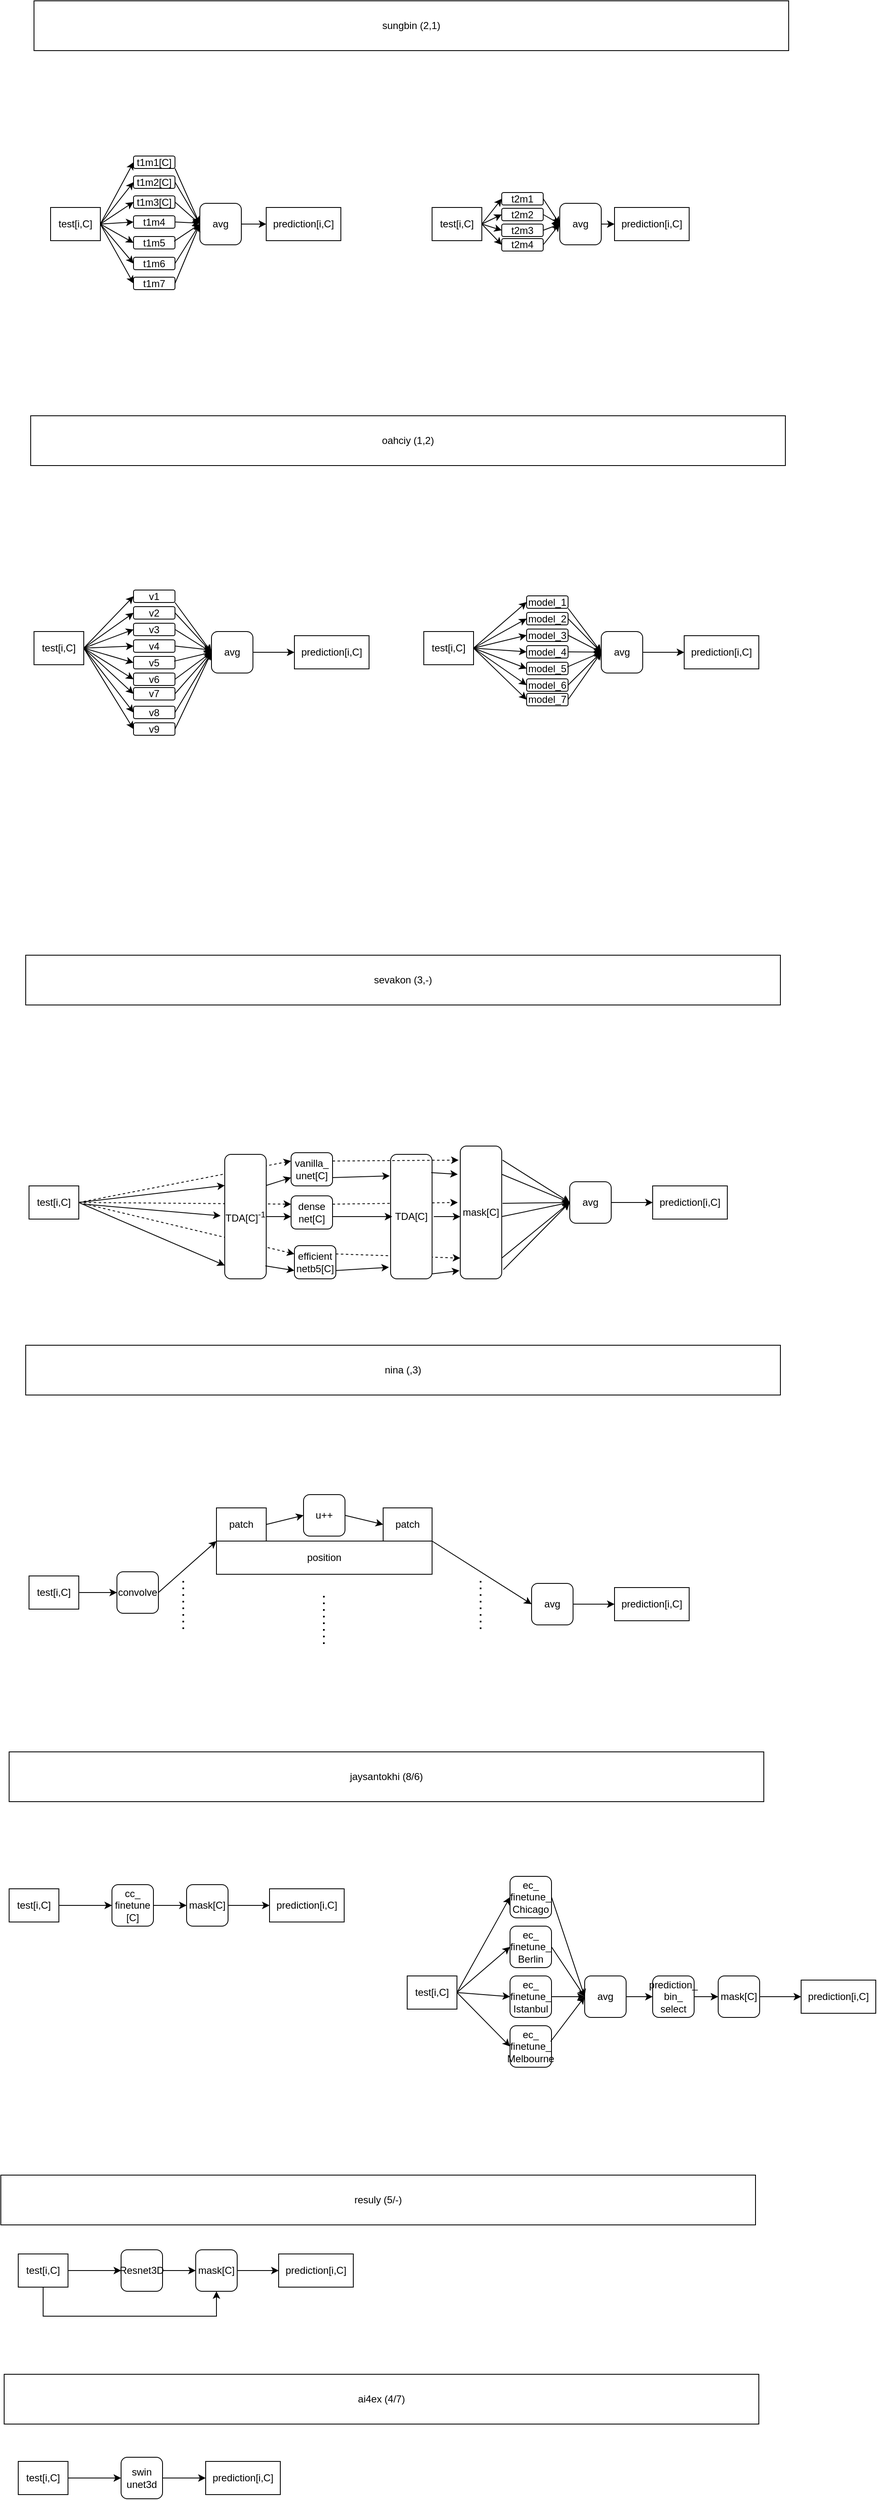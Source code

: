 <mxfile version="16.1.2" type="device"><diagram id="5BqouQvPpsn0IaluX6ma" name="Page-1"><mxGraphModel dx="1102" dy="1025" grid="1" gridSize="10" guides="1" tooltips="1" connect="1" arrows="1" fold="1" page="1" pageScale="1" pageWidth="850" pageHeight="1100" math="0" shadow="0"><root><mxCell id="0"/><mxCell id="1" parent="0"/><mxCell id="-0oneXlIM5gQHr3rt9AP-186" value="" style="endArrow=classic;html=1;rounded=0;entryX=0;entryY=0.5;entryDx=0;entryDy=0;exitX=1;exitY=0.25;exitDx=0;exitDy=0;dashed=1;" parent="1" source="-0oneXlIM5gQHr3rt9AP-117" edge="1"><mxGeometry width="50" height="50" relative="1" as="geometry"><mxPoint x="531.464" y="1508.15" as="sourcePoint"/><mxPoint x="554" y="1555" as="targetPoint"/></mxGeometry></mxCell><mxCell id="-0oneXlIM5gQHr3rt9AP-184" value="" style="endArrow=classic;html=1;rounded=0;exitX=1;exitY=0.25;exitDx=0;exitDy=0;dashed=1;entryX=-0.06;entryY=0.425;entryDx=0;entryDy=0;entryPerimeter=0;" parent="1" source="-0oneXlIM5gQHr3rt9AP-116" edge="1" target="-0oneXlIM5gQHr3rt9AP-176"><mxGeometry width="50" height="50" relative="1" as="geometry"><mxPoint x="532" y="1435" as="sourcePoint"/><mxPoint x="554.0" y="1454.14" as="targetPoint"/></mxGeometry></mxCell><mxCell id="-0oneXlIM5gQHr3rt9AP-1" value="t1m1[C]" style="rounded=1;whiteSpace=wrap;html=1;" parent="1" vertex="1"><mxGeometry x="160" y="227" width="50" height="15" as="geometry"/></mxCell><mxCell id="-0oneXlIM5gQHr3rt9AP-2" value="t1m2[C]" style="rounded=1;whiteSpace=wrap;html=1;" parent="1" vertex="1"><mxGeometry x="160" y="251" width="50" height="15" as="geometry"/></mxCell><mxCell id="-0oneXlIM5gQHr3rt9AP-3" value="t1m3[C]" style="rounded=1;whiteSpace=wrap;html=1;" parent="1" vertex="1"><mxGeometry x="160" y="275" width="50" height="15" as="geometry"/></mxCell><mxCell id="-0oneXlIM5gQHr3rt9AP-4" value="t1m4" style="rounded=1;whiteSpace=wrap;html=1;" parent="1" vertex="1"><mxGeometry x="160" y="299" width="50" height="15" as="geometry"/></mxCell><mxCell id="-0oneXlIM5gQHr3rt9AP-5" value="t1m5" style="rounded=1;whiteSpace=wrap;html=1;" parent="1" vertex="1"><mxGeometry x="160" y="324" width="50" height="15" as="geometry"/></mxCell><mxCell id="-0oneXlIM5gQHr3rt9AP-7" value="t1m6" style="rounded=1;whiteSpace=wrap;html=1;" parent="1" vertex="1"><mxGeometry x="160" y="349" width="50" height="15" as="geometry"/></mxCell><mxCell id="-0oneXlIM5gQHr3rt9AP-8" value="t1m7" style="rounded=1;whiteSpace=wrap;html=1;" parent="1" vertex="1"><mxGeometry x="160" y="373" width="50" height="15" as="geometry"/></mxCell><mxCell id="-0oneXlIM5gQHr3rt9AP-9" value="test[i,C]" style="rounded=0;whiteSpace=wrap;html=1;" parent="1" vertex="1"><mxGeometry x="60" y="289" width="60" height="40" as="geometry"/></mxCell><mxCell id="-0oneXlIM5gQHr3rt9AP-10" value="avg" style="rounded=1;whiteSpace=wrap;html=1;" parent="1" vertex="1"><mxGeometry x="240" y="284" width="50" height="50" as="geometry"/></mxCell><mxCell id="-0oneXlIM5gQHr3rt9AP-11" value="prediction[i,C]" style="rounded=0;whiteSpace=wrap;html=1;" parent="1" vertex="1"><mxGeometry x="320" y="289" width="90" height="40" as="geometry"/></mxCell><mxCell id="-0oneXlIM5gQHr3rt9AP-12" value="" style="endArrow=classic;html=1;rounded=0;entryX=0;entryY=0.5;entryDx=0;entryDy=0;exitX=1;exitY=0.5;exitDx=0;exitDy=0;" parent="1" source="-0oneXlIM5gQHr3rt9AP-9" target="-0oneXlIM5gQHr3rt9AP-1" edge="1"><mxGeometry width="50" height="50" relative="1" as="geometry"><mxPoint x="100" y="310" as="sourcePoint"/><mxPoint x="150" y="130" as="targetPoint"/></mxGeometry></mxCell><mxCell id="-0oneXlIM5gQHr3rt9AP-13" value="" style="endArrow=classic;html=1;rounded=0;entryX=0;entryY=0.5;entryDx=0;entryDy=0;exitX=1;exitY=0.5;exitDx=0;exitDy=0;" parent="1" source="-0oneXlIM5gQHr3rt9AP-9" target="-0oneXlIM5gQHr3rt9AP-2" edge="1"><mxGeometry width="50" height="50" relative="1" as="geometry"><mxPoint x="108" y="300" as="sourcePoint"/><mxPoint x="170" y="145" as="targetPoint"/></mxGeometry></mxCell><mxCell id="-0oneXlIM5gQHr3rt9AP-15" value="" style="endArrow=classic;html=1;rounded=0;exitX=1;exitY=1;exitDx=0;exitDy=0;entryX=0;entryY=0.5;entryDx=0;entryDy=0;" parent="1" source="-0oneXlIM5gQHr3rt9AP-1" target="-0oneXlIM5gQHr3rt9AP-10" edge="1"><mxGeometry width="50" height="50" relative="1" as="geometry"><mxPoint x="106" y="320" as="sourcePoint"/><mxPoint x="170" y="145" as="targetPoint"/></mxGeometry></mxCell><mxCell id="-0oneXlIM5gQHr3rt9AP-16" value="" style="endArrow=classic;html=1;rounded=0;exitX=1;exitY=0.5;exitDx=0;exitDy=0;entryX=0;entryY=0.5;entryDx=0;entryDy=0;" parent="1" source="-0oneXlIM5gQHr3rt9AP-10" target="-0oneXlIM5gQHr3rt9AP-11" edge="1"><mxGeometry width="50" height="50" relative="1" as="geometry"><mxPoint x="212.678" y="162.678" as="sourcePoint"/><mxPoint x="274.847" y="302.155" as="targetPoint"/></mxGeometry></mxCell><mxCell id="-0oneXlIM5gQHr3rt9AP-17" value="" style="endArrow=classic;html=1;rounded=0;entryX=0;entryY=0.5;entryDx=0;entryDy=0;exitX=1;exitY=0.5;exitDx=0;exitDy=0;" parent="1" source="-0oneXlIM5gQHr3rt9AP-9" target="-0oneXlIM5gQHr3rt9AP-3" edge="1"><mxGeometry width="50" height="50" relative="1" as="geometry"><mxPoint x="100" y="310" as="sourcePoint"/><mxPoint x="164" y="269" as="targetPoint"/></mxGeometry></mxCell><mxCell id="-0oneXlIM5gQHr3rt9AP-18" value="" style="endArrow=classic;html=1;rounded=0;entryX=0;entryY=0.5;entryDx=0;entryDy=0;exitX=1;exitY=0.5;exitDx=0;exitDy=0;" parent="1" source="-0oneXlIM5gQHr3rt9AP-9" target="-0oneXlIM5gQHr3rt9AP-4" edge="1"><mxGeometry width="50" height="50" relative="1" as="geometry"><mxPoint x="116" y="330" as="sourcePoint"/><mxPoint x="180" y="215" as="targetPoint"/></mxGeometry></mxCell><mxCell id="-0oneXlIM5gQHr3rt9AP-19" value="" style="endArrow=classic;html=1;rounded=0;entryX=0;entryY=0.5;entryDx=0;entryDy=0;exitX=1;exitY=0.5;exitDx=0;exitDy=0;" parent="1" source="-0oneXlIM5gQHr3rt9AP-9" target="-0oneXlIM5gQHr3rt9AP-5" edge="1"><mxGeometry width="50" height="50" relative="1" as="geometry"><mxPoint x="106" y="320" as="sourcePoint"/><mxPoint x="170" y="325" as="targetPoint"/></mxGeometry></mxCell><mxCell id="-0oneXlIM5gQHr3rt9AP-20" value="t2m1" style="rounded=1;whiteSpace=wrap;html=1;" parent="1" vertex="1"><mxGeometry x="604" y="271" width="50" height="15" as="geometry"/></mxCell><mxCell id="-0oneXlIM5gQHr3rt9AP-21" value="t2m2" style="rounded=1;whiteSpace=wrap;html=1;" parent="1" vertex="1"><mxGeometry x="604" y="290" width="50" height="15" as="geometry"/></mxCell><mxCell id="-0oneXlIM5gQHr3rt9AP-22" value="t2m3" style="rounded=1;whiteSpace=wrap;html=1;" parent="1" vertex="1"><mxGeometry x="604" y="309" width="50" height="15" as="geometry"/></mxCell><mxCell id="-0oneXlIM5gQHr3rt9AP-23" value="t2m4" style="rounded=1;whiteSpace=wrap;html=1;" parent="1" vertex="1"><mxGeometry x="604" y="326.5" width="50" height="15" as="geometry"/></mxCell><mxCell id="-0oneXlIM5gQHr3rt9AP-27" value="test[i,C]" style="rounded=0;whiteSpace=wrap;html=1;" parent="1" vertex="1"><mxGeometry x="520" y="289" width="60" height="40" as="geometry"/></mxCell><mxCell id="-0oneXlIM5gQHr3rt9AP-28" value="avg" style="rounded=1;whiteSpace=wrap;html=1;" parent="1" vertex="1"><mxGeometry x="674" y="284" width="50" height="50" as="geometry"/></mxCell><mxCell id="-0oneXlIM5gQHr3rt9AP-29" value="prediction[i,C]" style="rounded=0;whiteSpace=wrap;html=1;" parent="1" vertex="1"><mxGeometry x="740" y="289" width="90" height="40" as="geometry"/></mxCell><mxCell id="-0oneXlIM5gQHr3rt9AP-30" value="" style="endArrow=classic;html=1;rounded=0;entryX=0;entryY=0.5;entryDx=0;entryDy=0;exitX=1;exitY=0.5;exitDx=0;exitDy=0;" parent="1" source="-0oneXlIM5gQHr3rt9AP-27" target="-0oneXlIM5gQHr3rt9AP-20" edge="1"><mxGeometry width="50" height="50" relative="1" as="geometry"><mxPoint x="544" y="310" as="sourcePoint"/><mxPoint x="594" y="130" as="targetPoint"/></mxGeometry></mxCell><mxCell id="-0oneXlIM5gQHr3rt9AP-31" value="" style="endArrow=classic;html=1;rounded=0;entryX=0;entryY=0.5;entryDx=0;entryDy=0;exitX=1;exitY=0.5;exitDx=0;exitDy=0;" parent="1" source="-0oneXlIM5gQHr3rt9AP-27" target="-0oneXlIM5gQHr3rt9AP-21" edge="1"><mxGeometry width="50" height="50" relative="1" as="geometry"><mxPoint x="552" y="300" as="sourcePoint"/><mxPoint x="614" y="145" as="targetPoint"/></mxGeometry></mxCell><mxCell id="-0oneXlIM5gQHr3rt9AP-32" value="" style="endArrow=classic;html=1;rounded=0;exitX=1;exitY=0.5;exitDx=0;exitDy=0;entryX=0;entryY=0.5;entryDx=0;entryDy=0;" parent="1" source="-0oneXlIM5gQHr3rt9AP-20" target="-0oneXlIM5gQHr3rt9AP-28" edge="1"><mxGeometry width="50" height="50" relative="1" as="geometry"><mxPoint x="550" y="320" as="sourcePoint"/><mxPoint x="614" y="145" as="targetPoint"/></mxGeometry></mxCell><mxCell id="-0oneXlIM5gQHr3rt9AP-33" value="" style="endArrow=classic;html=1;rounded=0;exitX=1;exitY=0.5;exitDx=0;exitDy=0;entryX=0;entryY=0.5;entryDx=0;entryDy=0;" parent="1" source="-0oneXlIM5gQHr3rt9AP-28" target="-0oneXlIM5gQHr3rt9AP-29" edge="1"><mxGeometry width="50" height="50" relative="1" as="geometry"><mxPoint x="656.678" y="162.678" as="sourcePoint"/><mxPoint x="718.847" y="302.155" as="targetPoint"/></mxGeometry></mxCell><mxCell id="-0oneXlIM5gQHr3rt9AP-34" value="" style="endArrow=classic;html=1;rounded=0;entryX=0;entryY=0.5;entryDx=0;entryDy=0;exitX=1;exitY=0.5;exitDx=0;exitDy=0;" parent="1" source="-0oneXlIM5gQHr3rt9AP-27" target="-0oneXlIM5gQHr3rt9AP-22" edge="1"><mxGeometry width="50" height="50" relative="1" as="geometry"><mxPoint x="544" y="310" as="sourcePoint"/><mxPoint x="608" y="269" as="targetPoint"/></mxGeometry></mxCell><mxCell id="-0oneXlIM5gQHr3rt9AP-35" value="" style="endArrow=classic;html=1;rounded=0;entryX=0;entryY=0.5;entryDx=0;entryDy=0;exitX=1;exitY=0.5;exitDx=0;exitDy=0;" parent="1" source="-0oneXlIM5gQHr3rt9AP-27" target="-0oneXlIM5gQHr3rt9AP-23" edge="1"><mxGeometry width="50" height="50" relative="1" as="geometry"><mxPoint x="560" y="330" as="sourcePoint"/><mxPoint x="624" y="215" as="targetPoint"/></mxGeometry></mxCell><mxCell id="-0oneXlIM5gQHr3rt9AP-37" value="" style="endArrow=classic;html=1;rounded=0;exitX=1;exitY=0.5;exitDx=0;exitDy=0;entryX=0;entryY=0.5;entryDx=0;entryDy=0;" parent="1" source="-0oneXlIM5gQHr3rt9AP-2" target="-0oneXlIM5gQHr3rt9AP-10" edge="1"><mxGeometry width="50" height="50" relative="1" as="geometry"><mxPoint x="220" y="200" as="sourcePoint"/><mxPoint x="274.847" y="302.155" as="targetPoint"/></mxGeometry></mxCell><mxCell id="-0oneXlIM5gQHr3rt9AP-40" value="sungbin (2,1)" style="rounded=0;whiteSpace=wrap;html=1;" parent="1" vertex="1"><mxGeometry x="40" y="40" width="910" height="60" as="geometry"/></mxCell><mxCell id="-0oneXlIM5gQHr3rt9AP-41" value="oahciy (1,2)" style="rounded=0;whiteSpace=wrap;html=1;" parent="1" vertex="1"><mxGeometry x="36" y="540" width="910" height="60" as="geometry"/></mxCell><mxCell id="-0oneXlIM5gQHr3rt9AP-42" value="" style="endArrow=classic;html=1;rounded=0;exitX=1;exitY=0.5;exitDx=0;exitDy=0;entryX=0;entryY=0.5;entryDx=0;entryDy=0;" parent="1" source="-0oneXlIM5gQHr3rt9AP-3" target="-0oneXlIM5gQHr3rt9AP-10" edge="1"><mxGeometry width="50" height="50" relative="1" as="geometry"><mxPoint x="220" y="205" as="sourcePoint"/><mxPoint x="260" y="325" as="targetPoint"/></mxGeometry></mxCell><mxCell id="-0oneXlIM5gQHr3rt9AP-43" value="" style="endArrow=classic;html=1;rounded=0;exitX=1;exitY=0.5;exitDx=0;exitDy=0;" parent="1" source="-0oneXlIM5gQHr3rt9AP-4" target="-0oneXlIM5gQHr3rt9AP-10" edge="1"><mxGeometry width="50" height="50" relative="1" as="geometry"><mxPoint x="220" y="265" as="sourcePoint"/><mxPoint x="257" y="318" as="targetPoint"/></mxGeometry></mxCell><mxCell id="-0oneXlIM5gQHr3rt9AP-44" value="" style="endArrow=classic;html=1;rounded=0;exitX=0.98;exitY=0.38;exitDx=0;exitDy=0;exitPerimeter=0;entryX=0;entryY=0.5;entryDx=0;entryDy=0;" parent="1" source="-0oneXlIM5gQHr3rt9AP-5" target="-0oneXlIM5gQHr3rt9AP-10" edge="1"><mxGeometry width="50" height="50" relative="1" as="geometry"><mxPoint x="220" y="325" as="sourcePoint"/><mxPoint x="260" y="325" as="targetPoint"/></mxGeometry></mxCell><mxCell id="-0oneXlIM5gQHr3rt9AP-45" value="" style="endArrow=classic;html=1;rounded=0;exitX=1;exitY=0.5;exitDx=0;exitDy=0;entryX=0;entryY=0.5;entryDx=0;entryDy=0;" parent="1" source="-0oneXlIM5gQHr3rt9AP-7" target="-0oneXlIM5gQHr3rt9AP-10" edge="1"><mxGeometry width="50" height="50" relative="1" as="geometry"><mxPoint x="219" y="379" as="sourcePoint"/><mxPoint x="260" y="325" as="targetPoint"/></mxGeometry></mxCell><mxCell id="-0oneXlIM5gQHr3rt9AP-46" value="" style="endArrow=classic;html=1;rounded=0;exitX=1;exitY=0.5;exitDx=0;exitDy=0;entryX=0;entryY=0.5;entryDx=0;entryDy=0;" parent="1" source="-0oneXlIM5gQHr3rt9AP-8" target="-0oneXlIM5gQHr3rt9AP-10" edge="1"><mxGeometry width="50" height="50" relative="1" as="geometry"><mxPoint x="220" y="445" as="sourcePoint"/><mxPoint x="260" y="325" as="targetPoint"/></mxGeometry></mxCell><mxCell id="-0oneXlIM5gQHr3rt9AP-47" value="" style="endArrow=classic;html=1;rounded=0;exitX=1;exitY=0.5;exitDx=0;exitDy=0;entryX=0;entryY=0.5;entryDx=0;entryDy=0;" parent="1" source="-0oneXlIM5gQHr3rt9AP-23" target="-0oneXlIM5gQHr3rt9AP-28" edge="1"><mxGeometry width="50" height="50" relative="1" as="geometry"><mxPoint x="220" y="505" as="sourcePoint"/><mxPoint x="260" y="325" as="targetPoint"/></mxGeometry></mxCell><mxCell id="-0oneXlIM5gQHr3rt9AP-48" value="" style="endArrow=classic;html=1;rounded=0;exitX=1;exitY=0.5;exitDx=0;exitDy=0;entryX=0;entryY=0.5;entryDx=0;entryDy=0;" parent="1" source="-0oneXlIM5gQHr3rt9AP-22" target="-0oneXlIM5gQHr3rt9AP-28" edge="1"><mxGeometry width="50" height="50" relative="1" as="geometry"><mxPoint x="664" y="325" as="sourcePoint"/><mxPoint x="704" y="325" as="targetPoint"/></mxGeometry></mxCell><mxCell id="-0oneXlIM5gQHr3rt9AP-49" value="" style="endArrow=classic;html=1;rounded=0;exitX=1;exitY=0.5;exitDx=0;exitDy=0;entryX=0;entryY=0.5;entryDx=0;entryDy=0;" parent="1" source="-0oneXlIM5gQHr3rt9AP-21" target="-0oneXlIM5gQHr3rt9AP-28" edge="1"><mxGeometry width="50" height="50" relative="1" as="geometry"><mxPoint x="656.678" y="162.678" as="sourcePoint"/><mxPoint x="704" y="325" as="targetPoint"/></mxGeometry></mxCell><mxCell id="-0oneXlIM5gQHr3rt9AP-50" value="" style="endArrow=classic;html=1;rounded=0;entryX=0;entryY=0.5;entryDx=0;entryDy=0;exitX=1;exitY=0.5;exitDx=0;exitDy=0;" parent="1" source="-0oneXlIM5gQHr3rt9AP-9" target="-0oneXlIM5gQHr3rt9AP-7" edge="1"><mxGeometry width="50" height="50" relative="1" as="geometry"><mxPoint x="106" y="320" as="sourcePoint"/><mxPoint x="170" y="385" as="targetPoint"/></mxGeometry></mxCell><mxCell id="-0oneXlIM5gQHr3rt9AP-51" value="" style="endArrow=classic;html=1;rounded=0;entryX=0;entryY=0.5;entryDx=0;entryDy=0;exitX=1;exitY=0.5;exitDx=0;exitDy=0;" parent="1" source="-0oneXlIM5gQHr3rt9AP-9" target="-0oneXlIM5gQHr3rt9AP-8" edge="1"><mxGeometry width="50" height="50" relative="1" as="geometry"><mxPoint x="106" y="320" as="sourcePoint"/><mxPoint x="170" y="445" as="targetPoint"/></mxGeometry></mxCell><mxCell id="-0oneXlIM5gQHr3rt9AP-52" value="v1" style="rounded=1;whiteSpace=wrap;html=1;" parent="1" vertex="1"><mxGeometry x="160" y="750" width="50" height="15" as="geometry"/></mxCell><mxCell id="-0oneXlIM5gQHr3rt9AP-53" value="v2" style="rounded=1;whiteSpace=wrap;html=1;" parent="1" vertex="1"><mxGeometry x="160" y="770" width="50" height="15" as="geometry"/></mxCell><mxCell id="-0oneXlIM5gQHr3rt9AP-54" value="v3" style="rounded=1;whiteSpace=wrap;html=1;" parent="1" vertex="1"><mxGeometry x="160" y="790" width="50" height="15" as="geometry"/></mxCell><mxCell id="-0oneXlIM5gQHr3rt9AP-55" value="v4" style="rounded=1;whiteSpace=wrap;html=1;" parent="1" vertex="1"><mxGeometry x="160" y="810" width="50" height="15" as="geometry"/></mxCell><mxCell id="-0oneXlIM5gQHr3rt9AP-56" value="v5" style="rounded=1;whiteSpace=wrap;html=1;" parent="1" vertex="1"><mxGeometry x="160" y="830" width="50" height="15" as="geometry"/></mxCell><mxCell id="-0oneXlIM5gQHr3rt9AP-57" value="v6" style="rounded=1;whiteSpace=wrap;html=1;" parent="1" vertex="1"><mxGeometry x="160" y="850" width="50" height="15" as="geometry"/></mxCell><mxCell id="-0oneXlIM5gQHr3rt9AP-58" value="v7" style="rounded=1;whiteSpace=wrap;html=1;" parent="1" vertex="1"><mxGeometry x="160" y="867.5" width="50" height="15" as="geometry"/></mxCell><mxCell id="-0oneXlIM5gQHr3rt9AP-59" value="test[i,C]" style="rounded=0;whiteSpace=wrap;html=1;" parent="1" vertex="1"><mxGeometry x="40" y="800" width="60" height="40" as="geometry"/></mxCell><mxCell id="-0oneXlIM5gQHr3rt9AP-60" value="avg" style="rounded=1;whiteSpace=wrap;html=1;" parent="1" vertex="1"><mxGeometry x="254" y="800" width="50" height="50" as="geometry"/></mxCell><mxCell id="-0oneXlIM5gQHr3rt9AP-61" value="prediction[i,C]" style="rounded=0;whiteSpace=wrap;html=1;" parent="1" vertex="1"><mxGeometry x="354" y="805" width="90" height="40" as="geometry"/></mxCell><mxCell id="-0oneXlIM5gQHr3rt9AP-62" value="" style="endArrow=classic;html=1;rounded=0;entryX=0;entryY=0.5;entryDx=0;entryDy=0;exitX=1;exitY=0.5;exitDx=0;exitDy=0;" parent="1" source="-0oneXlIM5gQHr3rt9AP-59" target="-0oneXlIM5gQHr3rt9AP-52" edge="1"><mxGeometry width="50" height="50" relative="1" as="geometry"><mxPoint x="104" y="820" as="sourcePoint"/><mxPoint x="154" y="640" as="targetPoint"/></mxGeometry></mxCell><mxCell id="-0oneXlIM5gQHr3rt9AP-63" value="" style="endArrow=classic;html=1;rounded=0;entryX=0;entryY=0.5;entryDx=0;entryDy=0;exitX=1;exitY=0.5;exitDx=0;exitDy=0;" parent="1" source="-0oneXlIM5gQHr3rt9AP-59" target="-0oneXlIM5gQHr3rt9AP-53" edge="1"><mxGeometry width="50" height="50" relative="1" as="geometry"><mxPoint x="112" y="810" as="sourcePoint"/><mxPoint x="174" y="655" as="targetPoint"/></mxGeometry></mxCell><mxCell id="-0oneXlIM5gQHr3rt9AP-64" value="" style="endArrow=classic;html=1;rounded=0;exitX=1;exitY=1;exitDx=0;exitDy=0;entryX=0;entryY=0.5;entryDx=0;entryDy=0;" parent="1" source="-0oneXlIM5gQHr3rt9AP-52" target="-0oneXlIM5gQHr3rt9AP-60" edge="1"><mxGeometry width="50" height="50" relative="1" as="geometry"><mxPoint x="110" y="830" as="sourcePoint"/><mxPoint x="174" y="655" as="targetPoint"/></mxGeometry></mxCell><mxCell id="-0oneXlIM5gQHr3rt9AP-65" value="" style="endArrow=classic;html=1;rounded=0;exitX=1;exitY=0.5;exitDx=0;exitDy=0;entryX=0;entryY=0.5;entryDx=0;entryDy=0;" parent="1" source="-0oneXlIM5gQHr3rt9AP-60" target="-0oneXlIM5gQHr3rt9AP-61" edge="1"><mxGeometry width="50" height="50" relative="1" as="geometry"><mxPoint x="216.678" y="672.678" as="sourcePoint"/><mxPoint x="278.847" y="812.155" as="targetPoint"/></mxGeometry></mxCell><mxCell id="-0oneXlIM5gQHr3rt9AP-66" value="" style="endArrow=classic;html=1;rounded=0;entryX=0;entryY=0.5;entryDx=0;entryDy=0;exitX=1;exitY=0.5;exitDx=0;exitDy=0;" parent="1" source="-0oneXlIM5gQHr3rt9AP-59" target="-0oneXlIM5gQHr3rt9AP-54" edge="1"><mxGeometry width="50" height="50" relative="1" as="geometry"><mxPoint x="104" y="820" as="sourcePoint"/><mxPoint x="168" y="779" as="targetPoint"/></mxGeometry></mxCell><mxCell id="-0oneXlIM5gQHr3rt9AP-67" value="" style="endArrow=classic;html=1;rounded=0;entryX=0;entryY=0.5;entryDx=0;entryDy=0;exitX=1;exitY=0.5;exitDx=0;exitDy=0;" parent="1" source="-0oneXlIM5gQHr3rt9AP-59" target="-0oneXlIM5gQHr3rt9AP-55" edge="1"><mxGeometry width="50" height="50" relative="1" as="geometry"><mxPoint x="120" y="840" as="sourcePoint"/><mxPoint x="184" y="725" as="targetPoint"/></mxGeometry></mxCell><mxCell id="-0oneXlIM5gQHr3rt9AP-68" value="" style="endArrow=classic;html=1;rounded=0;entryX=0;entryY=0.5;entryDx=0;entryDy=0;exitX=1;exitY=0.5;exitDx=0;exitDy=0;" parent="1" source="-0oneXlIM5gQHr3rt9AP-59" target="-0oneXlIM5gQHr3rt9AP-56" edge="1"><mxGeometry width="50" height="50" relative="1" as="geometry"><mxPoint x="110" y="830" as="sourcePoint"/><mxPoint x="174" y="835" as="targetPoint"/></mxGeometry></mxCell><mxCell id="-0oneXlIM5gQHr3rt9AP-69" value="" style="endArrow=classic;html=1;rounded=0;exitX=1;exitY=0.5;exitDx=0;exitDy=0;entryX=0;entryY=0.5;entryDx=0;entryDy=0;" parent="1" source="-0oneXlIM5gQHr3rt9AP-53" target="-0oneXlIM5gQHr3rt9AP-60" edge="1"><mxGeometry width="50" height="50" relative="1" as="geometry"><mxPoint x="224" y="710" as="sourcePoint"/><mxPoint x="278.847" y="812.155" as="targetPoint"/></mxGeometry></mxCell><mxCell id="-0oneXlIM5gQHr3rt9AP-70" value="" style="endArrow=classic;html=1;rounded=0;exitX=1;exitY=0.5;exitDx=0;exitDy=0;entryX=0;entryY=0.5;entryDx=0;entryDy=0;" parent="1" source="-0oneXlIM5gQHr3rt9AP-54" target="-0oneXlIM5gQHr3rt9AP-60" edge="1"><mxGeometry width="50" height="50" relative="1" as="geometry"><mxPoint x="224" y="715" as="sourcePoint"/><mxPoint x="264" y="835" as="targetPoint"/></mxGeometry></mxCell><mxCell id="-0oneXlIM5gQHr3rt9AP-71" value="" style="endArrow=classic;html=1;rounded=0;exitX=1;exitY=0.5;exitDx=0;exitDy=0;" parent="1" source="-0oneXlIM5gQHr3rt9AP-55" target="-0oneXlIM5gQHr3rt9AP-60" edge="1"><mxGeometry width="50" height="50" relative="1" as="geometry"><mxPoint x="224" y="775" as="sourcePoint"/><mxPoint x="261" y="828" as="targetPoint"/></mxGeometry></mxCell><mxCell id="-0oneXlIM5gQHr3rt9AP-72" value="" style="endArrow=classic;html=1;rounded=0;exitX=0.98;exitY=0.38;exitDx=0;exitDy=0;exitPerimeter=0;entryX=0;entryY=0.5;entryDx=0;entryDy=0;" parent="1" source="-0oneXlIM5gQHr3rt9AP-56" target="-0oneXlIM5gQHr3rt9AP-60" edge="1"><mxGeometry width="50" height="50" relative="1" as="geometry"><mxPoint x="224" y="835" as="sourcePoint"/><mxPoint x="264" y="835" as="targetPoint"/></mxGeometry></mxCell><mxCell id="-0oneXlIM5gQHr3rt9AP-73" value="" style="endArrow=classic;html=1;rounded=0;exitX=1;exitY=0.5;exitDx=0;exitDy=0;entryX=0;entryY=0.5;entryDx=0;entryDy=0;" parent="1" source="-0oneXlIM5gQHr3rt9AP-57" target="-0oneXlIM5gQHr3rt9AP-60" edge="1"><mxGeometry width="50" height="50" relative="1" as="geometry"><mxPoint x="223" y="889" as="sourcePoint"/><mxPoint x="264" y="835" as="targetPoint"/></mxGeometry></mxCell><mxCell id="-0oneXlIM5gQHr3rt9AP-74" value="" style="endArrow=classic;html=1;rounded=0;exitX=1;exitY=0.5;exitDx=0;exitDy=0;entryX=0;entryY=0.5;entryDx=0;entryDy=0;" parent="1" source="-0oneXlIM5gQHr3rt9AP-58" target="-0oneXlIM5gQHr3rt9AP-60" edge="1"><mxGeometry width="50" height="50" relative="1" as="geometry"><mxPoint x="224" y="955" as="sourcePoint"/><mxPoint x="264" y="835" as="targetPoint"/></mxGeometry></mxCell><mxCell id="-0oneXlIM5gQHr3rt9AP-75" value="" style="endArrow=classic;html=1;rounded=0;entryX=0;entryY=0.5;entryDx=0;entryDy=0;exitX=1;exitY=0.5;exitDx=0;exitDy=0;" parent="1" source="-0oneXlIM5gQHr3rt9AP-59" target="-0oneXlIM5gQHr3rt9AP-57" edge="1"><mxGeometry width="50" height="50" relative="1" as="geometry"><mxPoint x="110" y="830" as="sourcePoint"/><mxPoint x="174" y="895" as="targetPoint"/></mxGeometry></mxCell><mxCell id="-0oneXlIM5gQHr3rt9AP-76" value="" style="endArrow=classic;html=1;rounded=0;entryX=0;entryY=0.5;entryDx=0;entryDy=0;exitX=1;exitY=0.5;exitDx=0;exitDy=0;" parent="1" source="-0oneXlIM5gQHr3rt9AP-59" target="-0oneXlIM5gQHr3rt9AP-58" edge="1"><mxGeometry width="50" height="50" relative="1" as="geometry"><mxPoint x="110" y="830" as="sourcePoint"/><mxPoint x="174" y="955" as="targetPoint"/></mxGeometry></mxCell><mxCell id="-0oneXlIM5gQHr3rt9AP-77" value="v8" style="rounded=1;whiteSpace=wrap;html=1;" parent="1" vertex="1"><mxGeometry x="160" y="890" width="50" height="15" as="geometry"/></mxCell><mxCell id="-0oneXlIM5gQHr3rt9AP-78" value="v9" style="rounded=1;whiteSpace=wrap;html=1;" parent="1" vertex="1"><mxGeometry x="160" y="910" width="50" height="15" as="geometry"/></mxCell><mxCell id="-0oneXlIM5gQHr3rt9AP-79" value="" style="endArrow=classic;html=1;rounded=0;exitX=1;exitY=0.5;exitDx=0;exitDy=0;entryX=0;entryY=0.5;entryDx=0;entryDy=0;" parent="1" source="-0oneXlIM5gQHr3rt9AP-77" target="-0oneXlIM5gQHr3rt9AP-60" edge="1"><mxGeometry width="50" height="50" relative="1" as="geometry"><mxPoint x="223" y="1009" as="sourcePoint"/><mxPoint x="254" y="945" as="targetPoint"/></mxGeometry></mxCell><mxCell id="-0oneXlIM5gQHr3rt9AP-80" value="" style="endArrow=classic;html=1;rounded=0;exitX=1;exitY=0.5;exitDx=0;exitDy=0;entryX=0;entryY=0.5;entryDx=0;entryDy=0;" parent="1" source="-0oneXlIM5gQHr3rt9AP-78" target="-0oneXlIM5gQHr3rt9AP-60" edge="1"><mxGeometry width="50" height="50" relative="1" as="geometry"><mxPoint x="224" y="1075" as="sourcePoint"/><mxPoint x="254" y="945" as="targetPoint"/></mxGeometry></mxCell><mxCell id="-0oneXlIM5gQHr3rt9AP-81" value="" style="endArrow=classic;html=1;rounded=0;entryX=0;entryY=0.5;entryDx=0;entryDy=0;exitX=1;exitY=0.5;exitDx=0;exitDy=0;" parent="1" source="-0oneXlIM5gQHr3rt9AP-59" target="-0oneXlIM5gQHr3rt9AP-77" edge="1"><mxGeometry width="50" height="50" relative="1" as="geometry"><mxPoint x="100" y="940" as="sourcePoint"/><mxPoint x="174" y="1015" as="targetPoint"/></mxGeometry></mxCell><mxCell id="-0oneXlIM5gQHr3rt9AP-82" value="" style="endArrow=classic;html=1;rounded=0;entryX=0;entryY=0.5;entryDx=0;entryDy=0;exitX=1;exitY=0.5;exitDx=0;exitDy=0;" parent="1" source="-0oneXlIM5gQHr3rt9AP-59" target="-0oneXlIM5gQHr3rt9AP-78" edge="1"><mxGeometry width="50" height="50" relative="1" as="geometry"><mxPoint x="100" y="940" as="sourcePoint"/><mxPoint x="174" y="1075" as="targetPoint"/></mxGeometry></mxCell><mxCell id="-0oneXlIM5gQHr3rt9AP-83" value="model_1" style="rounded=1;whiteSpace=wrap;html=1;" parent="1" vertex="1"><mxGeometry x="634" y="757" width="50" height="15" as="geometry"/></mxCell><mxCell id="-0oneXlIM5gQHr3rt9AP-84" value="model_2" style="rounded=1;whiteSpace=wrap;html=1;" parent="1" vertex="1"><mxGeometry x="634" y="777" width="50" height="15" as="geometry"/></mxCell><mxCell id="-0oneXlIM5gQHr3rt9AP-85" value="model_3" style="rounded=1;whiteSpace=wrap;html=1;" parent="1" vertex="1"><mxGeometry x="634" y="797" width="50" height="15" as="geometry"/></mxCell><mxCell id="-0oneXlIM5gQHr3rt9AP-86" value="model_4" style="rounded=1;whiteSpace=wrap;html=1;" parent="1" vertex="1"><mxGeometry x="634" y="817" width="50" height="15" as="geometry"/></mxCell><mxCell id="-0oneXlIM5gQHr3rt9AP-87" value="model_5" style="rounded=1;whiteSpace=wrap;html=1;" parent="1" vertex="1"><mxGeometry x="634" y="837" width="50" height="15" as="geometry"/></mxCell><mxCell id="-0oneXlIM5gQHr3rt9AP-88" value="model_6" style="rounded=1;whiteSpace=wrap;html=1;" parent="1" vertex="1"><mxGeometry x="634" y="857" width="50" height="15" as="geometry"/></mxCell><mxCell id="-0oneXlIM5gQHr3rt9AP-89" value="model_7" style="rounded=1;whiteSpace=wrap;html=1;" parent="1" vertex="1"><mxGeometry x="634" y="874.5" width="50" height="15" as="geometry"/></mxCell><mxCell id="-0oneXlIM5gQHr3rt9AP-90" value="test[i,C]" style="rounded=0;whiteSpace=wrap;html=1;" parent="1" vertex="1"><mxGeometry x="510" y="800" width="60" height="40" as="geometry"/></mxCell><mxCell id="-0oneXlIM5gQHr3rt9AP-91" value="avg" style="rounded=1;whiteSpace=wrap;html=1;" parent="1" vertex="1"><mxGeometry x="724" y="800" width="50" height="50" as="geometry"/></mxCell><mxCell id="-0oneXlIM5gQHr3rt9AP-92" value="prediction[i,C]" style="rounded=0;whiteSpace=wrap;html=1;" parent="1" vertex="1"><mxGeometry x="824" y="805" width="90" height="40" as="geometry"/></mxCell><mxCell id="-0oneXlIM5gQHr3rt9AP-93" value="" style="endArrow=classic;html=1;rounded=0;entryX=0;entryY=0.5;entryDx=0;entryDy=0;exitX=1;exitY=0.5;exitDx=0;exitDy=0;" parent="1" source="-0oneXlIM5gQHr3rt9AP-90" target="-0oneXlIM5gQHr3rt9AP-83" edge="1"><mxGeometry width="50" height="50" relative="1" as="geometry"><mxPoint x="574" y="820" as="sourcePoint"/><mxPoint x="624" y="640" as="targetPoint"/></mxGeometry></mxCell><mxCell id="-0oneXlIM5gQHr3rt9AP-94" value="" style="endArrow=classic;html=1;rounded=0;entryX=0;entryY=0.5;entryDx=0;entryDy=0;exitX=1;exitY=0.5;exitDx=0;exitDy=0;" parent="1" source="-0oneXlIM5gQHr3rt9AP-90" target="-0oneXlIM5gQHr3rt9AP-84" edge="1"><mxGeometry width="50" height="50" relative="1" as="geometry"><mxPoint x="582" y="810" as="sourcePoint"/><mxPoint x="644" y="655" as="targetPoint"/></mxGeometry></mxCell><mxCell id="-0oneXlIM5gQHr3rt9AP-95" value="" style="endArrow=classic;html=1;rounded=0;exitX=1;exitY=1;exitDx=0;exitDy=0;entryX=0;entryY=0.5;entryDx=0;entryDy=0;" parent="1" source="-0oneXlIM5gQHr3rt9AP-83" target="-0oneXlIM5gQHr3rt9AP-91" edge="1"><mxGeometry width="50" height="50" relative="1" as="geometry"><mxPoint x="580" y="830" as="sourcePoint"/><mxPoint x="644" y="655" as="targetPoint"/></mxGeometry></mxCell><mxCell id="-0oneXlIM5gQHr3rt9AP-96" value="" style="endArrow=classic;html=1;rounded=0;exitX=1;exitY=0.5;exitDx=0;exitDy=0;entryX=0;entryY=0.5;entryDx=0;entryDy=0;" parent="1" source="-0oneXlIM5gQHr3rt9AP-91" target="-0oneXlIM5gQHr3rt9AP-92" edge="1"><mxGeometry width="50" height="50" relative="1" as="geometry"><mxPoint x="686.678" y="672.678" as="sourcePoint"/><mxPoint x="748.847" y="812.155" as="targetPoint"/></mxGeometry></mxCell><mxCell id="-0oneXlIM5gQHr3rt9AP-97" value="" style="endArrow=classic;html=1;rounded=0;entryX=0;entryY=0.5;entryDx=0;entryDy=0;exitX=1;exitY=0.5;exitDx=0;exitDy=0;" parent="1" source="-0oneXlIM5gQHr3rt9AP-90" target="-0oneXlIM5gQHr3rt9AP-85" edge="1"><mxGeometry width="50" height="50" relative="1" as="geometry"><mxPoint x="574" y="820" as="sourcePoint"/><mxPoint x="638" y="779" as="targetPoint"/></mxGeometry></mxCell><mxCell id="-0oneXlIM5gQHr3rt9AP-98" value="" style="endArrow=classic;html=1;rounded=0;entryX=0;entryY=0.5;entryDx=0;entryDy=0;exitX=1;exitY=0.5;exitDx=0;exitDy=0;" parent="1" source="-0oneXlIM5gQHr3rt9AP-90" target="-0oneXlIM5gQHr3rt9AP-86" edge="1"><mxGeometry width="50" height="50" relative="1" as="geometry"><mxPoint x="590" y="840" as="sourcePoint"/><mxPoint x="654" y="725" as="targetPoint"/></mxGeometry></mxCell><mxCell id="-0oneXlIM5gQHr3rt9AP-99" value="" style="endArrow=classic;html=1;rounded=0;entryX=0;entryY=0.5;entryDx=0;entryDy=0;exitX=1;exitY=0.5;exitDx=0;exitDy=0;" parent="1" source="-0oneXlIM5gQHr3rt9AP-90" target="-0oneXlIM5gQHr3rt9AP-87" edge="1"><mxGeometry width="50" height="50" relative="1" as="geometry"><mxPoint x="580" y="830" as="sourcePoint"/><mxPoint x="644" y="835" as="targetPoint"/></mxGeometry></mxCell><mxCell id="-0oneXlIM5gQHr3rt9AP-100" value="" style="endArrow=classic;html=1;rounded=0;exitX=1;exitY=0.5;exitDx=0;exitDy=0;entryX=0;entryY=0.5;entryDx=0;entryDy=0;" parent="1" source="-0oneXlIM5gQHr3rt9AP-84" target="-0oneXlIM5gQHr3rt9AP-91" edge="1"><mxGeometry width="50" height="50" relative="1" as="geometry"><mxPoint x="694" y="710" as="sourcePoint"/><mxPoint x="748.847" y="812.155" as="targetPoint"/></mxGeometry></mxCell><mxCell id="-0oneXlIM5gQHr3rt9AP-101" value="" style="endArrow=classic;html=1;rounded=0;exitX=1;exitY=0.5;exitDx=0;exitDy=0;entryX=0;entryY=0.5;entryDx=0;entryDy=0;" parent="1" source="-0oneXlIM5gQHr3rt9AP-85" target="-0oneXlIM5gQHr3rt9AP-91" edge="1"><mxGeometry width="50" height="50" relative="1" as="geometry"><mxPoint x="694" y="715" as="sourcePoint"/><mxPoint x="734" y="835" as="targetPoint"/></mxGeometry></mxCell><mxCell id="-0oneXlIM5gQHr3rt9AP-102" value="" style="endArrow=classic;html=1;rounded=0;exitX=1;exitY=0.5;exitDx=0;exitDy=0;" parent="1" source="-0oneXlIM5gQHr3rt9AP-86" target="-0oneXlIM5gQHr3rt9AP-91" edge="1"><mxGeometry width="50" height="50" relative="1" as="geometry"><mxPoint x="694" y="775" as="sourcePoint"/><mxPoint x="731" y="828" as="targetPoint"/></mxGeometry></mxCell><mxCell id="-0oneXlIM5gQHr3rt9AP-103" value="" style="endArrow=classic;html=1;rounded=0;exitX=0.98;exitY=0.38;exitDx=0;exitDy=0;exitPerimeter=0;entryX=0;entryY=0.5;entryDx=0;entryDy=0;" parent="1" source="-0oneXlIM5gQHr3rt9AP-87" target="-0oneXlIM5gQHr3rt9AP-91" edge="1"><mxGeometry width="50" height="50" relative="1" as="geometry"><mxPoint x="694" y="835" as="sourcePoint"/><mxPoint x="734" y="835" as="targetPoint"/></mxGeometry></mxCell><mxCell id="-0oneXlIM5gQHr3rt9AP-104" value="" style="endArrow=classic;html=1;rounded=0;exitX=1;exitY=0.5;exitDx=0;exitDy=0;entryX=0;entryY=0.5;entryDx=0;entryDy=0;" parent="1" source="-0oneXlIM5gQHr3rt9AP-88" target="-0oneXlIM5gQHr3rt9AP-91" edge="1"><mxGeometry width="50" height="50" relative="1" as="geometry"><mxPoint x="693" y="889" as="sourcePoint"/><mxPoint x="734" y="835" as="targetPoint"/></mxGeometry></mxCell><mxCell id="-0oneXlIM5gQHr3rt9AP-105" value="" style="endArrow=classic;html=1;rounded=0;exitX=1;exitY=0.5;exitDx=0;exitDy=0;entryX=0;entryY=0.5;entryDx=0;entryDy=0;" parent="1" source="-0oneXlIM5gQHr3rt9AP-89" target="-0oneXlIM5gQHr3rt9AP-91" edge="1"><mxGeometry width="50" height="50" relative="1" as="geometry"><mxPoint x="694" y="955" as="sourcePoint"/><mxPoint x="734" y="835" as="targetPoint"/></mxGeometry></mxCell><mxCell id="-0oneXlIM5gQHr3rt9AP-106" value="" style="endArrow=classic;html=1;rounded=0;entryX=0;entryY=0.5;entryDx=0;entryDy=0;exitX=1;exitY=0.5;exitDx=0;exitDy=0;" parent="1" source="-0oneXlIM5gQHr3rt9AP-90" target="-0oneXlIM5gQHr3rt9AP-88" edge="1"><mxGeometry width="50" height="50" relative="1" as="geometry"><mxPoint x="580" y="830" as="sourcePoint"/><mxPoint x="644" y="895" as="targetPoint"/></mxGeometry></mxCell><mxCell id="-0oneXlIM5gQHr3rt9AP-107" value="" style="endArrow=classic;html=1;rounded=0;entryX=0;entryY=0.5;entryDx=0;entryDy=0;exitX=1;exitY=0.5;exitDx=0;exitDy=0;" parent="1" source="-0oneXlIM5gQHr3rt9AP-90" target="-0oneXlIM5gQHr3rt9AP-89" edge="1"><mxGeometry width="50" height="50" relative="1" as="geometry"><mxPoint x="580" y="830" as="sourcePoint"/><mxPoint x="644" y="955" as="targetPoint"/></mxGeometry></mxCell><mxCell id="-0oneXlIM5gQHr3rt9AP-114" value="sevakon (3,-)" style="rounded=0;whiteSpace=wrap;html=1;" parent="1" vertex="1"><mxGeometry x="30" y="1190" width="910" height="60" as="geometry"/></mxCell><mxCell id="-0oneXlIM5gQHr3rt9AP-115" value="vanilla_&lt;br&gt;unet[C]" style="rounded=1;whiteSpace=wrap;html=1;" parent="1" vertex="1"><mxGeometry x="350" y="1428" width="50" height="40" as="geometry"/></mxCell><mxCell id="-0oneXlIM5gQHr3rt9AP-116" value="dense&lt;br&gt;net[C]" style="rounded=1;whiteSpace=wrap;html=1;" parent="1" vertex="1"><mxGeometry x="350" y="1480" width="50" height="40" as="geometry"/></mxCell><mxCell id="-0oneXlIM5gQHr3rt9AP-117" value="efficient&lt;br&gt;netb5[C]" style="rounded=1;whiteSpace=wrap;html=1;" parent="1" vertex="1"><mxGeometry x="354" y="1540" width="50" height="40" as="geometry"/></mxCell><mxCell id="-0oneXlIM5gQHr3rt9AP-122" value="test[i,C]" style="rounded=0;whiteSpace=wrap;html=1;" parent="1" vertex="1"><mxGeometry x="34" y="1468" width="60" height="40" as="geometry"/></mxCell><mxCell id="-0oneXlIM5gQHr3rt9AP-123" value="avg" style="rounded=1;whiteSpace=wrap;html=1;" parent="1" vertex="1"><mxGeometry x="686" y="1463" width="50" height="50" as="geometry"/></mxCell><mxCell id="-0oneXlIM5gQHr3rt9AP-124" value="prediction[i,C]" style="rounded=0;whiteSpace=wrap;html=1;" parent="1" vertex="1"><mxGeometry x="786" y="1468" width="90" height="40" as="geometry"/></mxCell><mxCell id="-0oneXlIM5gQHr3rt9AP-125" value="" style="endArrow=classic;html=1;rounded=0;entryX=0;entryY=0.25;entryDx=0;entryDy=0;exitX=1;exitY=0.5;exitDx=0;exitDy=0;dashed=1;" parent="1" source="-0oneXlIM5gQHr3rt9AP-122" target="-0oneXlIM5gQHr3rt9AP-115" edge="1"><mxGeometry width="50" height="50" relative="1" as="geometry"><mxPoint x="98" y="1470" as="sourcePoint"/><mxPoint x="148" y="1290" as="targetPoint"/></mxGeometry></mxCell><mxCell id="-0oneXlIM5gQHr3rt9AP-126" value="" style="endArrow=classic;html=1;rounded=0;entryX=0;entryY=0.25;entryDx=0;entryDy=0;exitX=1;exitY=0.5;exitDx=0;exitDy=0;dashed=1;" parent="1" source="-0oneXlIM5gQHr3rt9AP-122" target="-0oneXlIM5gQHr3rt9AP-116" edge="1"><mxGeometry width="50" height="50" relative="1" as="geometry"><mxPoint x="106" y="1460" as="sourcePoint"/><mxPoint x="168" y="1305" as="targetPoint"/></mxGeometry></mxCell><mxCell id="-0oneXlIM5gQHr3rt9AP-127" value="" style="endArrow=classic;html=1;rounded=0;entryX=-0.02;entryY=0.173;entryDx=0;entryDy=0;exitX=1;exitY=0.75;exitDx=0;exitDy=0;entryPerimeter=0;" parent="1" source="-0oneXlIM5gQHr3rt9AP-115" target="-0oneXlIM5gQHr3rt9AP-171" edge="1"><mxGeometry width="50" height="50" relative="1" as="geometry"><mxPoint x="400" y="1405" as="sourcePoint"/><mxPoint x="360" y="1305" as="targetPoint"/></mxGeometry></mxCell><mxCell id="-0oneXlIM5gQHr3rt9AP-128" value="" style="endArrow=classic;html=1;rounded=0;exitX=1;exitY=0.5;exitDx=0;exitDy=0;entryX=0;entryY=0.5;entryDx=0;entryDy=0;" parent="1" source="-0oneXlIM5gQHr3rt9AP-123" target="-0oneXlIM5gQHr3rt9AP-124" edge="1"><mxGeometry width="50" height="50" relative="1" as="geometry"><mxPoint x="648.678" y="1317.678" as="sourcePoint"/><mxPoint x="710.847" y="1457.155" as="targetPoint"/></mxGeometry></mxCell><mxCell id="-0oneXlIM5gQHr3rt9AP-129" value="" style="endArrow=classic;html=1;rounded=0;entryX=0;entryY=0.25;entryDx=0;entryDy=0;exitX=1;exitY=0.5;exitDx=0;exitDy=0;dashed=1;" parent="1" source="-0oneXlIM5gQHr3rt9AP-122" target="-0oneXlIM5gQHr3rt9AP-117" edge="1"><mxGeometry width="50" height="50" relative="1" as="geometry"><mxPoint x="98" y="1470" as="sourcePoint"/><mxPoint x="162" y="1429" as="targetPoint"/></mxGeometry></mxCell><mxCell id="-0oneXlIM5gQHr3rt9AP-132" value="" style="endArrow=classic;html=1;rounded=0;exitX=1.02;exitY=0.106;exitDx=0;exitDy=0;entryX=0;entryY=0.5;entryDx=0;entryDy=0;exitPerimeter=0;" parent="1" target="-0oneXlIM5gQHr3rt9AP-123" edge="1" source="-0oneXlIM5gQHr3rt9AP-176"><mxGeometry width="50" height="50" relative="1" as="geometry"><mxPoint x="604" y="1404" as="sourcePoint"/><mxPoint x="464.847" y="1462.155" as="targetPoint"/></mxGeometry></mxCell><mxCell id="-0oneXlIM5gQHr3rt9AP-133" value="" style="endArrow=classic;html=1;rounded=0;exitX=1;exitY=0.75;exitDx=0;exitDy=0;entryX=-0.04;entryY=0.907;entryDx=0;entryDy=0;entryPerimeter=0;" parent="1" edge="1" target="-0oneXlIM5gQHr3rt9AP-171" source="-0oneXlIM5gQHr3rt9AP-117"><mxGeometry width="50" height="50" relative="1" as="geometry"><mxPoint x="400" y="1606" as="sourcePoint"/><mxPoint x="472" y="1605" as="targetPoint"/></mxGeometry></mxCell><mxCell id="-0oneXlIM5gQHr3rt9AP-171" value="TDA[C]" style="rounded=1;whiteSpace=wrap;html=1;" parent="1" vertex="1"><mxGeometry x="470" y="1430" width="50" height="150" as="geometry"/></mxCell><mxCell id="-0oneXlIM5gQHr3rt9AP-175" value="" style="endArrow=classic;html=1;rounded=0;exitX=1;exitY=0.5;exitDx=0;exitDy=0;entryX=0;entryY=0.5;entryDx=0;entryDy=0;" parent="1" edge="1"><mxGeometry width="50" height="50" relative="1" as="geometry"><mxPoint x="400" y="1505" as="sourcePoint"/><mxPoint x="472" y="1505" as="targetPoint"/></mxGeometry></mxCell><mxCell id="-0oneXlIM5gQHr3rt9AP-176" value="mask[C]" style="rounded=1;whiteSpace=wrap;html=1;" parent="1" vertex="1"><mxGeometry x="554" y="1420" width="50" height="160" as="geometry"/></mxCell><mxCell id="-0oneXlIM5gQHr3rt9AP-182" value="" style="endArrow=classic;html=1;rounded=0;exitX=1;exitY=0.25;exitDx=0;exitDy=0;entryX=-0.04;entryY=0.106;entryDx=0;entryDy=0;entryPerimeter=0;dashed=1;" parent="1" source="-0oneXlIM5gQHr3rt9AP-115" target="-0oneXlIM5gQHr3rt9AP-176" edge="1"><mxGeometry width="50" height="50" relative="1" as="geometry"><mxPoint x="614" y="1414" as="sourcePoint"/><mxPoint x="696" y="1498" as="targetPoint"/></mxGeometry></mxCell><mxCell id="-0oneXlIM5gQHr3rt9AP-183" value="" style="endArrow=classic;html=1;rounded=0;exitX=0.98;exitY=0.147;exitDx=0;exitDy=0;entryX=-0.06;entryY=0.213;entryDx=0;entryDy=0;exitPerimeter=0;entryPerimeter=0;" parent="1" source="-0oneXlIM5gQHr3rt9AP-171" edge="1" target="-0oneXlIM5gQHr3rt9AP-176"><mxGeometry width="50" height="50" relative="1" as="geometry"><mxPoint x="410" y="1370" as="sourcePoint"/><mxPoint x="554" y="1404" as="targetPoint"/></mxGeometry></mxCell><mxCell id="-0oneXlIM5gQHr3rt9AP-185" value="" style="endArrow=classic;html=1;rounded=0;entryX=0;entryY=0.5;entryDx=0;entryDy=0;" parent="1" edge="1"><mxGeometry width="50" height="50" relative="1" as="geometry"><mxPoint x="522" y="1505" as="sourcePoint"/><mxPoint x="554" y="1505" as="targetPoint"/></mxGeometry></mxCell><mxCell id="-0oneXlIM5gQHr3rt9AP-187" value="" style="endArrow=classic;html=1;rounded=0;entryX=-0.02;entryY=0.938;entryDx=0;entryDy=0;exitX=1;exitY=0.96;exitDx=0;exitDy=0;exitPerimeter=0;entryPerimeter=0;" parent="1" edge="1" target="-0oneXlIM5gQHr3rt9AP-176" source="-0oneXlIM5gQHr3rt9AP-171"><mxGeometry width="50" height="50" relative="1" as="geometry"><mxPoint x="522" y="1605" as="sourcePoint"/><mxPoint x="554" y="1605" as="targetPoint"/></mxGeometry></mxCell><mxCell id="-0oneXlIM5gQHr3rt9AP-188" value="" style="endArrow=classic;html=1;rounded=0;entryX=0;entryY=0.5;entryDx=0;entryDy=0;exitX=1.04;exitY=0.931;exitDx=0;exitDy=0;exitPerimeter=0;" parent="1" target="-0oneXlIM5gQHr3rt9AP-123" edge="1" source="-0oneXlIM5gQHr3rt9AP-176"><mxGeometry width="50" height="50" relative="1" as="geometry"><mxPoint x="604" y="1605" as="sourcePoint"/><mxPoint x="564" y="1616" as="targetPoint"/></mxGeometry></mxCell><mxCell id="-0oneXlIM5gQHr3rt9AP-189" value="" style="endArrow=classic;html=1;rounded=0;entryX=0;entryY=0.5;entryDx=0;entryDy=0;exitX=1;exitY=0.5;exitDx=0;exitDy=0;" parent="1" target="-0oneXlIM5gQHr3rt9AP-123" edge="1"><mxGeometry width="50" height="50" relative="1" as="geometry"><mxPoint x="604" y="1555" as="sourcePoint"/><mxPoint x="703.322" y="1515.678" as="targetPoint"/></mxGeometry></mxCell><mxCell id="-0oneXlIM5gQHr3rt9AP-190" value="" style="endArrow=classic;html=1;rounded=0;entryX=0;entryY=0.5;entryDx=0;entryDy=0;exitX=1;exitY=0.5;exitDx=0;exitDy=0;" parent="1" target="-0oneXlIM5gQHr3rt9AP-123" edge="1"><mxGeometry width="50" height="50" relative="1" as="geometry"><mxPoint x="604" y="1505" as="sourcePoint"/><mxPoint x="696" y="1498" as="targetPoint"/></mxGeometry></mxCell><mxCell id="-0oneXlIM5gQHr3rt9AP-191" value="" style="endArrow=classic;html=1;rounded=0;entryX=0;entryY=0.5;entryDx=0;entryDy=0;exitX=1;exitY=0.5;exitDx=0;exitDy=0;" parent="1" target="-0oneXlIM5gQHr3rt9AP-123" edge="1"><mxGeometry width="50" height="50" relative="1" as="geometry"><mxPoint x="604" y="1454" as="sourcePoint"/><mxPoint x="696" y="1498" as="targetPoint"/></mxGeometry></mxCell><mxCell id="-0oneXlIM5gQHr3rt9AP-192" value="" style="endArrow=classic;html=1;rounded=0;exitX=1.02;exitY=0.431;exitDx=0;exitDy=0;entryX=0;entryY=0.5;entryDx=0;entryDy=0;exitPerimeter=0;" parent="1" source="-0oneXlIM5gQHr3rt9AP-176" target="-0oneXlIM5gQHr3rt9AP-123" edge="1"><mxGeometry width="50" height="50" relative="1" as="geometry"><mxPoint x="614" y="1414" as="sourcePoint"/><mxPoint x="696" y="1498" as="targetPoint"/></mxGeometry></mxCell><mxCell id="-0oneXlIM5gQHr3rt9AP-193" value="nina (,3)" style="rounded=0;whiteSpace=wrap;html=1;" parent="1" vertex="1"><mxGeometry x="30" y="1660" width="910" height="60" as="geometry"/></mxCell><mxCell id="-0oneXlIM5gQHr3rt9AP-194" value="convolve" style="rounded=1;whiteSpace=wrap;html=1;" parent="1" vertex="1"><mxGeometry x="140" y="1933" width="50" height="50" as="geometry"/></mxCell><mxCell id="-0oneXlIM5gQHr3rt9AP-197" value="test[i,C]" style="rounded=0;whiteSpace=wrap;html=1;" parent="1" vertex="1"><mxGeometry x="34" y="1938" width="60" height="40" as="geometry"/></mxCell><mxCell id="-0oneXlIM5gQHr3rt9AP-198" value="avg" style="rounded=1;whiteSpace=wrap;html=1;" parent="1" vertex="1"><mxGeometry x="640" y="1947" width="50" height="50" as="geometry"/></mxCell><mxCell id="-0oneXlIM5gQHr3rt9AP-199" value="prediction[i,C]" style="rounded=0;whiteSpace=wrap;html=1;" parent="1" vertex="1"><mxGeometry x="740" y="1952" width="90" height="40" as="geometry"/></mxCell><mxCell id="-0oneXlIM5gQHr3rt9AP-200" value="" style="endArrow=classic;html=1;rounded=0;entryX=0;entryY=0.5;entryDx=0;entryDy=0;exitX=1;exitY=0.5;exitDx=0;exitDy=0;" parent="1" source="-0oneXlIM5gQHr3rt9AP-197" target="-0oneXlIM5gQHr3rt9AP-194" edge="1"><mxGeometry width="50" height="50" relative="1" as="geometry"><mxPoint x="98" y="1940" as="sourcePoint"/><mxPoint x="148" y="1760" as="targetPoint"/></mxGeometry></mxCell><mxCell id="-0oneXlIM5gQHr3rt9AP-202" value="" style="endArrow=classic;html=1;rounded=0;exitX=1;exitY=0.5;exitDx=0;exitDy=0;entryX=0;entryY=1;entryDx=0;entryDy=0;" parent="1" source="-0oneXlIM5gQHr3rt9AP-194" target="-0oneXlIM5gQHr3rt9AP-228" edge="1"><mxGeometry width="50" height="50" relative="1" as="geometry"><mxPoint x="104" y="1950" as="sourcePoint"/><mxPoint x="280" y="1895" as="targetPoint"/></mxGeometry></mxCell><mxCell id="-0oneXlIM5gQHr3rt9AP-203" value="" style="endArrow=classic;html=1;rounded=0;exitX=1;exitY=0.5;exitDx=0;exitDy=0;entryX=0;entryY=0.5;entryDx=0;entryDy=0;" parent="1" source="-0oneXlIM5gQHr3rt9AP-198" target="-0oneXlIM5gQHr3rt9AP-199" edge="1"><mxGeometry width="50" height="50" relative="1" as="geometry"><mxPoint x="456.678" y="1787.678" as="sourcePoint"/><mxPoint x="518.847" y="1927.155" as="targetPoint"/></mxGeometry></mxCell><mxCell id="-0oneXlIM5gQHr3rt9AP-211" value="u++" style="rounded=1;whiteSpace=wrap;html=1;" parent="1" vertex="1"><mxGeometry x="365" y="1840" width="50" height="50" as="geometry"/></mxCell><mxCell id="-0oneXlIM5gQHr3rt9AP-217" value="" style="endArrow=classic;html=1;rounded=0;exitX=1;exitY=0.5;exitDx=0;exitDy=0;entryX=0;entryY=0.5;entryDx=0;entryDy=0;" parent="1" source="-0oneXlIM5gQHr3rt9AP-228" target="-0oneXlIM5gQHr3rt9AP-211" edge="1"><mxGeometry width="50" height="50" relative="1" as="geometry"><mxPoint x="422" y="1937" as="sourcePoint"/><mxPoint x="504" y="2021" as="targetPoint"/></mxGeometry></mxCell><mxCell id="-0oneXlIM5gQHr3rt9AP-227" value="" style="endArrow=classic;html=1;rounded=0;exitX=1;exitY=0.5;exitDx=0;exitDy=0;entryX=0;entryY=0.5;entryDx=0;entryDy=0;" parent="1" source="-0oneXlIM5gQHr3rt9AP-211" target="-0oneXlIM5gQHr3rt9AP-245" edge="1"><mxGeometry width="50" height="50" relative="1" as="geometry"><mxPoint x="422" y="1884" as="sourcePoint"/><mxPoint x="504" y="1968" as="targetPoint"/></mxGeometry></mxCell><mxCell id="-0oneXlIM5gQHr3rt9AP-228" value="patch" style="rounded=0;whiteSpace=wrap;html=1;" parent="1" vertex="1"><mxGeometry x="260" y="1856" width="60" height="40" as="geometry"/></mxCell><mxCell id="-0oneXlIM5gQHr3rt9AP-230" value="" style="endArrow=none;dashed=1;html=1;dashPattern=1 3;strokeWidth=2;rounded=0;" parent="1" edge="1"><mxGeometry width="50" height="50" relative="1" as="geometry"><mxPoint x="389.5" y="2020" as="sourcePoint"/><mxPoint x="389.5" y="1960" as="targetPoint"/></mxGeometry></mxCell><mxCell id="-0oneXlIM5gQHr3rt9AP-231" value="position" style="rounded=0;whiteSpace=wrap;html=1;" parent="1" vertex="1"><mxGeometry x="260" y="1896" width="260" height="40" as="geometry"/></mxCell><mxCell id="-0oneXlIM5gQHr3rt9AP-236" value="" style="endArrow=classic;html=1;rounded=0;entryX=0;entryY=0.892;entryDx=0;entryDy=0;exitX=1;exitY=0.5;exitDx=0;exitDy=0;entryPerimeter=0;" parent="1" source="-0oneXlIM5gQHr3rt9AP-122" target="-0oneXlIM5gQHr3rt9AP-238" edge="1"><mxGeometry width="50" height="50" relative="1" as="geometry"><mxPoint x="104" y="1498" as="sourcePoint"/><mxPoint x="265" y="1606" as="targetPoint"/></mxGeometry></mxCell><mxCell id="-0oneXlIM5gQHr3rt9AP-238" value="TDA[C]&lt;sup&gt;-1&lt;/sup&gt;" style="rounded=1;whiteSpace=wrap;html=1;" parent="1" vertex="1"><mxGeometry x="270" y="1430" width="50" height="150" as="geometry"/></mxCell><mxCell id="-0oneXlIM5gQHr3rt9AP-239" value="" style="endArrow=classic;html=1;rounded=0;exitX=1;exitY=0.5;exitDx=0;exitDy=0;entryX=0;entryY=0.25;entryDx=0;entryDy=0;" parent="1" source="-0oneXlIM5gQHr3rt9AP-122" edge="1" target="-0oneXlIM5gQHr3rt9AP-238"><mxGeometry width="50" height="50" relative="1" as="geometry"><mxPoint x="104" y="1498" as="sourcePoint"/><mxPoint x="270" y="1410" as="targetPoint"/></mxGeometry></mxCell><mxCell id="-0oneXlIM5gQHr3rt9AP-240" value="" style="endArrow=classic;html=1;rounded=0;entryX=0;entryY=0.5;entryDx=0;entryDy=0;" parent="1" edge="1"><mxGeometry width="50" height="50" relative="1" as="geometry"><mxPoint x="100" y="1490" as="sourcePoint"/><mxPoint x="265" y="1504" as="targetPoint"/></mxGeometry></mxCell><mxCell id="-0oneXlIM5gQHr3rt9AP-241" value="" style="endArrow=classic;html=1;rounded=0;exitX=0.98;exitY=0.896;exitDx=0;exitDy=0;entryX=0;entryY=0.75;entryDx=0;entryDy=0;exitPerimeter=0;" parent="1" source="-0oneXlIM5gQHr3rt9AP-238" edge="1" target="-0oneXlIM5gQHr3rt9AP-117"><mxGeometry width="50" height="50" relative="1" as="geometry"><mxPoint x="315" y="1606" as="sourcePoint"/><mxPoint x="350" y="1606" as="targetPoint"/></mxGeometry></mxCell><mxCell id="-0oneXlIM5gQHr3rt9AP-242" value="" style="endArrow=classic;html=1;rounded=0;entryX=0;entryY=0.5;entryDx=0;entryDy=0;exitX=1;exitY=0.5;exitDx=0;exitDy=0;" parent="1" source="-0oneXlIM5gQHr3rt9AP-238" edge="1"><mxGeometry width="50" height="50" relative="1" as="geometry"><mxPoint x="315" y="1505" as="sourcePoint"/><mxPoint x="350" y="1505" as="targetPoint"/></mxGeometry></mxCell><mxCell id="-0oneXlIM5gQHr3rt9AP-243" value="" style="endArrow=classic;html=1;rounded=0;exitX=1;exitY=0.25;exitDx=0;exitDy=0;entryX=0;entryY=0.75;entryDx=0;entryDy=0;" parent="1" source="-0oneXlIM5gQHr3rt9AP-238" target="-0oneXlIM5gQHr3rt9AP-115" edge="1"><mxGeometry width="50" height="50" relative="1" as="geometry"><mxPoint x="410" y="1415" as="sourcePoint"/><mxPoint x="350" y="1400" as="targetPoint"/></mxGeometry></mxCell><mxCell id="-0oneXlIM5gQHr3rt9AP-245" value="patch" style="rounded=0;whiteSpace=wrap;html=1;" parent="1" vertex="1"><mxGeometry x="461" y="1856" width="59" height="40" as="geometry"/></mxCell><mxCell id="-0oneXlIM5gQHr3rt9AP-247" value="" style="endArrow=classic;html=1;rounded=0;exitX=1;exitY=0;exitDx=0;exitDy=0;entryX=0;entryY=0.5;entryDx=0;entryDy=0;" parent="1" source="-0oneXlIM5gQHr3rt9AP-231" target="-0oneXlIM5gQHr3rt9AP-198" edge="1"><mxGeometry width="50" height="50" relative="1" as="geometry"><mxPoint x="200" y="1968" as="sourcePoint"/><mxPoint x="270" y="1886" as="targetPoint"/></mxGeometry></mxCell><mxCell id="-0oneXlIM5gQHr3rt9AP-252" value="" style="endArrow=none;dashed=1;html=1;dashPattern=1 3;strokeWidth=2;rounded=0;" parent="1" edge="1"><mxGeometry width="50" height="50" relative="1" as="geometry"><mxPoint x="220" y="2002" as="sourcePoint"/><mxPoint x="220" y="1942" as="targetPoint"/></mxGeometry></mxCell><mxCell id="-0oneXlIM5gQHr3rt9AP-253" value="" style="endArrow=none;dashed=1;html=1;dashPattern=1 3;strokeWidth=2;rounded=0;" parent="1" edge="1"><mxGeometry width="50" height="50" relative="1" as="geometry"><mxPoint x="578.5" y="2002" as="sourcePoint"/><mxPoint x="578.5" y="1942" as="targetPoint"/></mxGeometry></mxCell><mxCell id="yClfwnLL1mDjlp2P8uqU-1" value="jaysantokhi (8/6)" style="rounded=0;whiteSpace=wrap;html=1;" vertex="1" parent="1"><mxGeometry x="10" y="2150" width="910" height="60" as="geometry"/></mxCell><mxCell id="yClfwnLL1mDjlp2P8uqU-2" value="cc_&lt;br&gt;finetune&lt;br&gt;[C]" style="rounded=1;whiteSpace=wrap;html=1;" vertex="1" parent="1"><mxGeometry x="134" y="2310" width="50" height="50" as="geometry"/></mxCell><mxCell id="yClfwnLL1mDjlp2P8uqU-3" value="test[i,C]" style="rounded=0;whiteSpace=wrap;html=1;" vertex="1" parent="1"><mxGeometry x="10" y="2315" width="60" height="40" as="geometry"/></mxCell><mxCell id="yClfwnLL1mDjlp2P8uqU-4" value="mask[C]" style="rounded=1;whiteSpace=wrap;html=1;" vertex="1" parent="1"><mxGeometry x="224" y="2310" width="50" height="50" as="geometry"/></mxCell><mxCell id="yClfwnLL1mDjlp2P8uqU-5" value="prediction[i,C]" style="rounded=0;whiteSpace=wrap;html=1;" vertex="1" parent="1"><mxGeometry x="324" y="2315" width="90" height="40" as="geometry"/></mxCell><mxCell id="yClfwnLL1mDjlp2P8uqU-6" value="" style="endArrow=classic;html=1;rounded=0;exitX=1;exitY=0.5;exitDx=0;exitDy=0;entryX=0;entryY=0.5;entryDx=0;entryDy=0;" edge="1" parent="1" source="yClfwnLL1mDjlp2P8uqU-4" target="yClfwnLL1mDjlp2P8uqU-5"><mxGeometry width="50" height="50" relative="1" as="geometry"><mxPoint x="340.678" y="2182.678" as="sourcePoint"/><mxPoint x="402.847" y="2322.155" as="targetPoint"/></mxGeometry></mxCell><mxCell id="yClfwnLL1mDjlp2P8uqU-7" value="" style="endArrow=classic;html=1;rounded=0;entryX=0;entryY=0.5;entryDx=0;entryDy=0;exitX=1;exitY=0.5;exitDx=0;exitDy=0;" edge="1" parent="1" source="yClfwnLL1mDjlp2P8uqU-3" target="yClfwnLL1mDjlp2P8uqU-2"><mxGeometry width="50" height="50" relative="1" as="geometry"><mxPoint x="244" y="2350" as="sourcePoint"/><mxPoint x="308" y="2235" as="targetPoint"/></mxGeometry></mxCell><mxCell id="yClfwnLL1mDjlp2P8uqU-8" value="" style="endArrow=classic;html=1;rounded=0;exitX=1;exitY=0.5;exitDx=0;exitDy=0;" edge="1" parent="1" source="yClfwnLL1mDjlp2P8uqU-2" target="yClfwnLL1mDjlp2P8uqU-4"><mxGeometry width="50" height="50" relative="1" as="geometry"><mxPoint x="348" y="2285" as="sourcePoint"/><mxPoint x="385" y="2338" as="targetPoint"/></mxGeometry></mxCell><mxCell id="yClfwnLL1mDjlp2P8uqU-11" value="ec_&lt;br&gt;finetune_&lt;br&gt;Chicago" style="rounded=1;whiteSpace=wrap;html=1;" vertex="1" parent="1"><mxGeometry x="614" y="2300" width="50" height="50" as="geometry"/></mxCell><mxCell id="yClfwnLL1mDjlp2P8uqU-12" value="ec_&lt;br&gt;finetune_&lt;br&gt;Berlin" style="rounded=1;whiteSpace=wrap;html=1;" vertex="1" parent="1"><mxGeometry x="614" y="2360" width="50" height="50" as="geometry"/></mxCell><mxCell id="yClfwnLL1mDjlp2P8uqU-13" value="ec_&lt;br&gt;finetune_&lt;br&gt;Istanbul" style="rounded=1;whiteSpace=wrap;html=1;" vertex="1" parent="1"><mxGeometry x="614" y="2420" width="50" height="50" as="geometry"/></mxCell><mxCell id="yClfwnLL1mDjlp2P8uqU-14" value="ec_&lt;br&gt;finetune_&lt;br&gt;Melbourne" style="rounded=1;whiteSpace=wrap;html=1;" vertex="1" parent="1"><mxGeometry x="614" y="2480" width="50" height="50" as="geometry"/></mxCell><mxCell id="yClfwnLL1mDjlp2P8uqU-17" value="test[i,C]" style="rounded=0;whiteSpace=wrap;html=1;" vertex="1" parent="1"><mxGeometry x="490" y="2420" width="60" height="40" as="geometry"/></mxCell><mxCell id="yClfwnLL1mDjlp2P8uqU-18" value="avg" style="rounded=1;whiteSpace=wrap;html=1;" vertex="1" parent="1"><mxGeometry x="704" y="2420" width="50" height="50" as="geometry"/></mxCell><mxCell id="yClfwnLL1mDjlp2P8uqU-21" value="" style="endArrow=classic;html=1;rounded=0;entryX=0;entryY=0.5;entryDx=0;entryDy=0;exitX=1;exitY=0.5;exitDx=0;exitDy=0;" edge="1" parent="1" source="yClfwnLL1mDjlp2P8uqU-17" target="yClfwnLL1mDjlp2P8uqU-11"><mxGeometry width="50" height="50" relative="1" as="geometry"><mxPoint x="562" y="2430" as="sourcePoint"/><mxPoint x="624" y="2275" as="targetPoint"/></mxGeometry></mxCell><mxCell id="yClfwnLL1mDjlp2P8uqU-24" value="" style="endArrow=classic;html=1;rounded=0;entryX=0;entryY=0.5;entryDx=0;entryDy=0;exitX=1;exitY=0.5;exitDx=0;exitDy=0;" edge="1" parent="1" source="yClfwnLL1mDjlp2P8uqU-17" target="yClfwnLL1mDjlp2P8uqU-12"><mxGeometry width="50" height="50" relative="1" as="geometry"><mxPoint x="554" y="2440" as="sourcePoint"/><mxPoint x="618" y="2399" as="targetPoint"/></mxGeometry></mxCell><mxCell id="yClfwnLL1mDjlp2P8uqU-25" value="" style="endArrow=classic;html=1;rounded=0;entryX=0;entryY=0.5;entryDx=0;entryDy=0;exitX=1;exitY=0.5;exitDx=0;exitDy=0;" edge="1" parent="1" source="yClfwnLL1mDjlp2P8uqU-17" target="yClfwnLL1mDjlp2P8uqU-13"><mxGeometry width="50" height="50" relative="1" as="geometry"><mxPoint x="570" y="2460" as="sourcePoint"/><mxPoint x="634" y="2345" as="targetPoint"/></mxGeometry></mxCell><mxCell id="yClfwnLL1mDjlp2P8uqU-26" value="" style="endArrow=classic;html=1;rounded=0;entryX=0;entryY=0.5;entryDx=0;entryDy=0;exitX=1;exitY=0.5;exitDx=0;exitDy=0;" edge="1" parent="1" source="yClfwnLL1mDjlp2P8uqU-17" target="yClfwnLL1mDjlp2P8uqU-14"><mxGeometry width="50" height="50" relative="1" as="geometry"><mxPoint x="560" y="2450" as="sourcePoint"/><mxPoint x="624" y="2455" as="targetPoint"/></mxGeometry></mxCell><mxCell id="yClfwnLL1mDjlp2P8uqU-27" value="" style="endArrow=classic;html=1;rounded=0;exitX=1;exitY=0.5;exitDx=0;exitDy=0;entryX=0;entryY=0.5;entryDx=0;entryDy=0;" edge="1" parent="1" source="yClfwnLL1mDjlp2P8uqU-11" target="yClfwnLL1mDjlp2P8uqU-18"><mxGeometry width="50" height="50" relative="1" as="geometry"><mxPoint x="674" y="2330" as="sourcePoint"/><mxPoint x="728.847" y="2432.155" as="targetPoint"/></mxGeometry></mxCell><mxCell id="yClfwnLL1mDjlp2P8uqU-28" value="" style="endArrow=classic;html=1;rounded=0;exitX=1;exitY=0.5;exitDx=0;exitDy=0;entryX=0;entryY=0.5;entryDx=0;entryDy=0;" edge="1" parent="1" source="yClfwnLL1mDjlp2P8uqU-12" target="yClfwnLL1mDjlp2P8uqU-18"><mxGeometry width="50" height="50" relative="1" as="geometry"><mxPoint x="674" y="2335" as="sourcePoint"/><mxPoint x="714" y="2455" as="targetPoint"/></mxGeometry></mxCell><mxCell id="yClfwnLL1mDjlp2P8uqU-29" value="" style="endArrow=classic;html=1;rounded=0;exitX=1;exitY=0.5;exitDx=0;exitDy=0;" edge="1" parent="1" source="yClfwnLL1mDjlp2P8uqU-13" target="yClfwnLL1mDjlp2P8uqU-18"><mxGeometry width="50" height="50" relative="1" as="geometry"><mxPoint x="674" y="2395" as="sourcePoint"/><mxPoint x="711" y="2448" as="targetPoint"/></mxGeometry></mxCell><mxCell id="yClfwnLL1mDjlp2P8uqU-30" value="" style="endArrow=classic;html=1;rounded=0;exitX=0.98;exitY=0.38;exitDx=0;exitDy=0;exitPerimeter=0;entryX=0;entryY=0.5;entryDx=0;entryDy=0;" edge="1" parent="1" source="yClfwnLL1mDjlp2P8uqU-14" target="yClfwnLL1mDjlp2P8uqU-18"><mxGeometry width="50" height="50" relative="1" as="geometry"><mxPoint x="674" y="2455" as="sourcePoint"/><mxPoint x="714" y="2455" as="targetPoint"/></mxGeometry></mxCell><mxCell id="yClfwnLL1mDjlp2P8uqU-35" value="mask[C]" style="rounded=1;whiteSpace=wrap;html=1;" vertex="1" parent="1"><mxGeometry x="865" y="2420" width="50" height="50" as="geometry"/></mxCell><mxCell id="yClfwnLL1mDjlp2P8uqU-36" value="prediction[i,C]" style="rounded=0;whiteSpace=wrap;html=1;" vertex="1" parent="1"><mxGeometry x="965" y="2425" width="90" height="40" as="geometry"/></mxCell><mxCell id="yClfwnLL1mDjlp2P8uqU-37" value="" style="endArrow=classic;html=1;rounded=0;exitX=1;exitY=0.5;exitDx=0;exitDy=0;entryX=0;entryY=0.5;entryDx=0;entryDy=0;" edge="1" parent="1" source="yClfwnLL1mDjlp2P8uqU-35" target="yClfwnLL1mDjlp2P8uqU-36"><mxGeometry width="50" height="50" relative="1" as="geometry"><mxPoint x="981.678" y="2292.678" as="sourcePoint"/><mxPoint x="1043.847" y="2432.155" as="targetPoint"/></mxGeometry></mxCell><mxCell id="yClfwnLL1mDjlp2P8uqU-38" value="prediction_&lt;br&gt;bin_&lt;br&gt;select" style="rounded=1;whiteSpace=wrap;html=1;" vertex="1" parent="1"><mxGeometry x="786" y="2420" width="50" height="50" as="geometry"/></mxCell><mxCell id="yClfwnLL1mDjlp2P8uqU-39" value="" style="endArrow=classic;html=1;rounded=0;exitX=1;exitY=0.5;exitDx=0;exitDy=0;entryX=0;entryY=0.5;entryDx=0;entryDy=0;" edge="1" parent="1" source="yClfwnLL1mDjlp2P8uqU-18" target="yClfwnLL1mDjlp2P8uqU-38"><mxGeometry width="50" height="50" relative="1" as="geometry"><mxPoint x="910" y="2455" as="sourcePoint"/><mxPoint x="790" y="2445" as="targetPoint"/></mxGeometry></mxCell><mxCell id="yClfwnLL1mDjlp2P8uqU-40" value="" style="endArrow=classic;html=1;rounded=0;" edge="1" parent="1" source="yClfwnLL1mDjlp2P8uqU-38" target="yClfwnLL1mDjlp2P8uqU-35"><mxGeometry width="50" height="50" relative="1" as="geometry"><mxPoint x="851" y="2445" as="sourcePoint"/><mxPoint x="811" y="2455" as="targetPoint"/></mxGeometry></mxCell><mxCell id="yClfwnLL1mDjlp2P8uqU-45" value="resuly (5/-)" style="rounded=0;whiteSpace=wrap;html=1;" vertex="1" parent="1"><mxGeometry y="2660" width="910" height="60" as="geometry"/></mxCell><mxCell id="yClfwnLL1mDjlp2P8uqU-46" value="Resnet3D" style="rounded=1;whiteSpace=wrap;html=1;" vertex="1" parent="1"><mxGeometry x="145" y="2750" width="50" height="50" as="geometry"/></mxCell><mxCell id="yClfwnLL1mDjlp2P8uqU-47" value="test[i,C]" style="rounded=0;whiteSpace=wrap;html=1;" vertex="1" parent="1"><mxGeometry x="21" y="2755" width="60" height="40" as="geometry"/></mxCell><mxCell id="yClfwnLL1mDjlp2P8uqU-48" value="mask[C]" style="rounded=1;whiteSpace=wrap;html=1;" vertex="1" parent="1"><mxGeometry x="235" y="2750" width="50" height="50" as="geometry"/></mxCell><mxCell id="yClfwnLL1mDjlp2P8uqU-49" value="prediction[i,C]" style="rounded=0;whiteSpace=wrap;html=1;" vertex="1" parent="1"><mxGeometry x="335" y="2755" width="90" height="40" as="geometry"/></mxCell><mxCell id="yClfwnLL1mDjlp2P8uqU-50" value="" style="endArrow=classic;html=1;rounded=0;exitX=1;exitY=0.5;exitDx=0;exitDy=0;entryX=0;entryY=0.5;entryDx=0;entryDy=0;" edge="1" parent="1" source="yClfwnLL1mDjlp2P8uqU-48" target="yClfwnLL1mDjlp2P8uqU-49"><mxGeometry width="50" height="50" relative="1" as="geometry"><mxPoint x="351.678" y="2622.678" as="sourcePoint"/><mxPoint x="413.847" y="2762.155" as="targetPoint"/></mxGeometry></mxCell><mxCell id="yClfwnLL1mDjlp2P8uqU-51" value="" style="endArrow=classic;html=1;rounded=0;entryX=0;entryY=0.5;entryDx=0;entryDy=0;exitX=1;exitY=0.5;exitDx=0;exitDy=0;" edge="1" parent="1" source="yClfwnLL1mDjlp2P8uqU-47" target="yClfwnLL1mDjlp2P8uqU-46"><mxGeometry width="50" height="50" relative="1" as="geometry"><mxPoint x="255" y="2790" as="sourcePoint"/><mxPoint x="319" y="2675" as="targetPoint"/></mxGeometry></mxCell><mxCell id="yClfwnLL1mDjlp2P8uqU-52" value="" style="endArrow=classic;html=1;rounded=0;exitX=1;exitY=0.5;exitDx=0;exitDy=0;" edge="1" parent="1" source="yClfwnLL1mDjlp2P8uqU-46" target="yClfwnLL1mDjlp2P8uqU-48"><mxGeometry width="50" height="50" relative="1" as="geometry"><mxPoint x="359" y="2725" as="sourcePoint"/><mxPoint x="396" y="2778" as="targetPoint"/></mxGeometry></mxCell><mxCell id="yClfwnLL1mDjlp2P8uqU-53" value="" style="endArrow=classic;html=1;rounded=0;entryX=0.5;entryY=1;entryDx=0;entryDy=0;exitX=0.5;exitY=1;exitDx=0;exitDy=0;" edge="1" parent="1" source="yClfwnLL1mDjlp2P8uqU-47" target="yClfwnLL1mDjlp2P8uqU-48"><mxGeometry width="50" height="50" relative="1" as="geometry"><mxPoint x="91" y="2785" as="sourcePoint"/><mxPoint x="155" y="2785" as="targetPoint"/><Array as="points"><mxPoint x="51" y="2830"/><mxPoint x="260" y="2830"/></Array></mxGeometry></mxCell><mxCell id="yClfwnLL1mDjlp2P8uqU-55" value="ai4ex (4/7)" style="rounded=0;whiteSpace=wrap;html=1;" vertex="1" parent="1"><mxGeometry x="4" y="2900" width="910" height="60" as="geometry"/></mxCell><mxCell id="yClfwnLL1mDjlp2P8uqU-56" value="swin&lt;br&gt;unet3d" style="rounded=1;whiteSpace=wrap;html=1;" vertex="1" parent="1"><mxGeometry x="145" y="3000" width="50" height="50" as="geometry"/></mxCell><mxCell id="yClfwnLL1mDjlp2P8uqU-57" value="test[i,C]" style="rounded=0;whiteSpace=wrap;html=1;" vertex="1" parent="1"><mxGeometry x="21" y="3005" width="60" height="40" as="geometry"/></mxCell><mxCell id="yClfwnLL1mDjlp2P8uqU-59" value="prediction[i,C]" style="rounded=0;whiteSpace=wrap;html=1;" vertex="1" parent="1"><mxGeometry x="247" y="3005" width="90" height="40" as="geometry"/></mxCell><mxCell id="yClfwnLL1mDjlp2P8uqU-61" value="" style="endArrow=classic;html=1;rounded=0;entryX=0;entryY=0.5;entryDx=0;entryDy=0;exitX=1;exitY=0.5;exitDx=0;exitDy=0;" edge="1" parent="1" source="yClfwnLL1mDjlp2P8uqU-57" target="yClfwnLL1mDjlp2P8uqU-56"><mxGeometry width="50" height="50" relative="1" as="geometry"><mxPoint x="255" y="3040" as="sourcePoint"/><mxPoint x="319" y="2925" as="targetPoint"/></mxGeometry></mxCell><mxCell id="yClfwnLL1mDjlp2P8uqU-62" value="" style="endArrow=classic;html=1;rounded=0;exitX=1;exitY=0.5;exitDx=0;exitDy=0;entryX=0;entryY=0.5;entryDx=0;entryDy=0;" edge="1" parent="1" source="yClfwnLL1mDjlp2P8uqU-56" target="yClfwnLL1mDjlp2P8uqU-59"><mxGeometry width="50" height="50" relative="1" as="geometry"><mxPoint x="359" y="2975" as="sourcePoint"/><mxPoint x="235" y="3025" as="targetPoint"/></mxGeometry></mxCell></root></mxGraphModel></diagram></mxfile>
